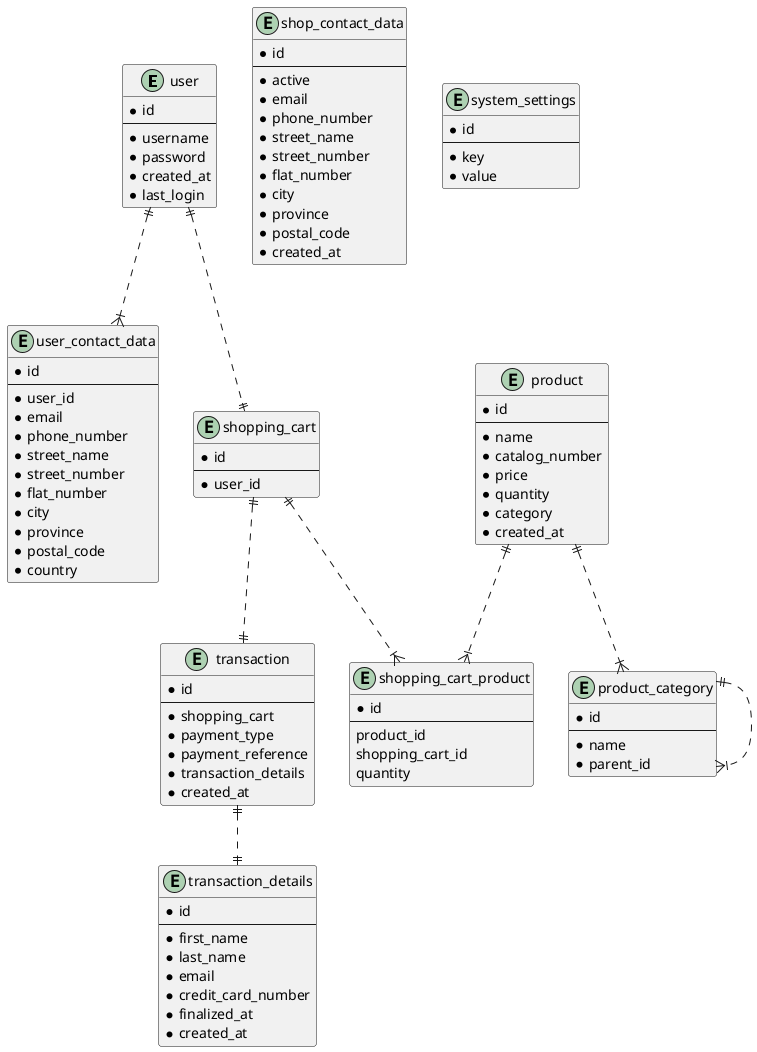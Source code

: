 @startuml

entity user {
  * id
  --
  * username
  * password
  * created_at
  * last_login
}

entity user_contact_data {
  * id
  --
  * user_id
  * email
  * phone_number
  * street_name
  * street_number
  * flat_number
  * city
  * province
  * postal_code
  * country
}

entity product {
  * id
  --
  * name
  * catalog_number
  * price
  * quantity
  * category
  * created_at
}

entity product_category{
  * id
  --
  * name
  * parent_id
}

entity shop_contact_data{
  *id
  --
  * active
  * email
  * phone_number
  * street_name
  * street_number
  * flat_number
  * city
  * province
  * postal_code
  * created_at
}

entity system_settings{
  * id
  --
  * key
  * value
}

entity shopping_cart {
  * id
  --
  * user_id
}

entity shopping_cart_product{
  * id
  --
  product_id
  shopping_cart_id
  quantity
}

entity transaction{
  * id
  --
  * shopping_cart
  * payment_type
  * payment_reference
  * transaction_details
  * created_at
}

entity transaction_details {
  * id
  --
  * first_name
  * last_name
  * email
  * credit_card_number
  * finalized_at
  * created_at
}

user ||..|| shopping_cart
product ||..|{ product_category
product_category ||..|{ product_category
shopping_cart ||..|| transaction
transaction ||..|| transaction_details
user ||..|{ user_contact_data
shopping_cart ||..|{ shopping_cart_product
product ||..|{ shopping_cart_product

@enduml